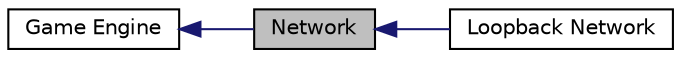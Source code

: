 digraph structs
{
  edge [fontname="Helvetica",fontsize="10",labelfontname="Helvetica",labelfontsize="10"];
  node [fontname="Helvetica",fontsize="10",shape=record];
  rankdir=LR;
  Node2 [label="Loopback Network",height=0.2,width=0.4,color="black", fillcolor="white", style="filled",URL="$d6/d45/group__bgenetlb.html"];
  Node0 [label="Network",height=0.2,width=0.4,color="black", fillcolor="grey75", style="filled" fontcolor="black"];
  Node1 [label="Game Engine",height=0.2,width=0.4,color="black", fillcolor="white", style="filled",URL="$d4/d77/group__bge.html"];
  Node1->Node0 [shape=plaintext, color="midnightblue", dir="back", style="solid"];
  Node0->Node2 [shape=plaintext, color="midnightblue", dir="back", style="solid"];
}
